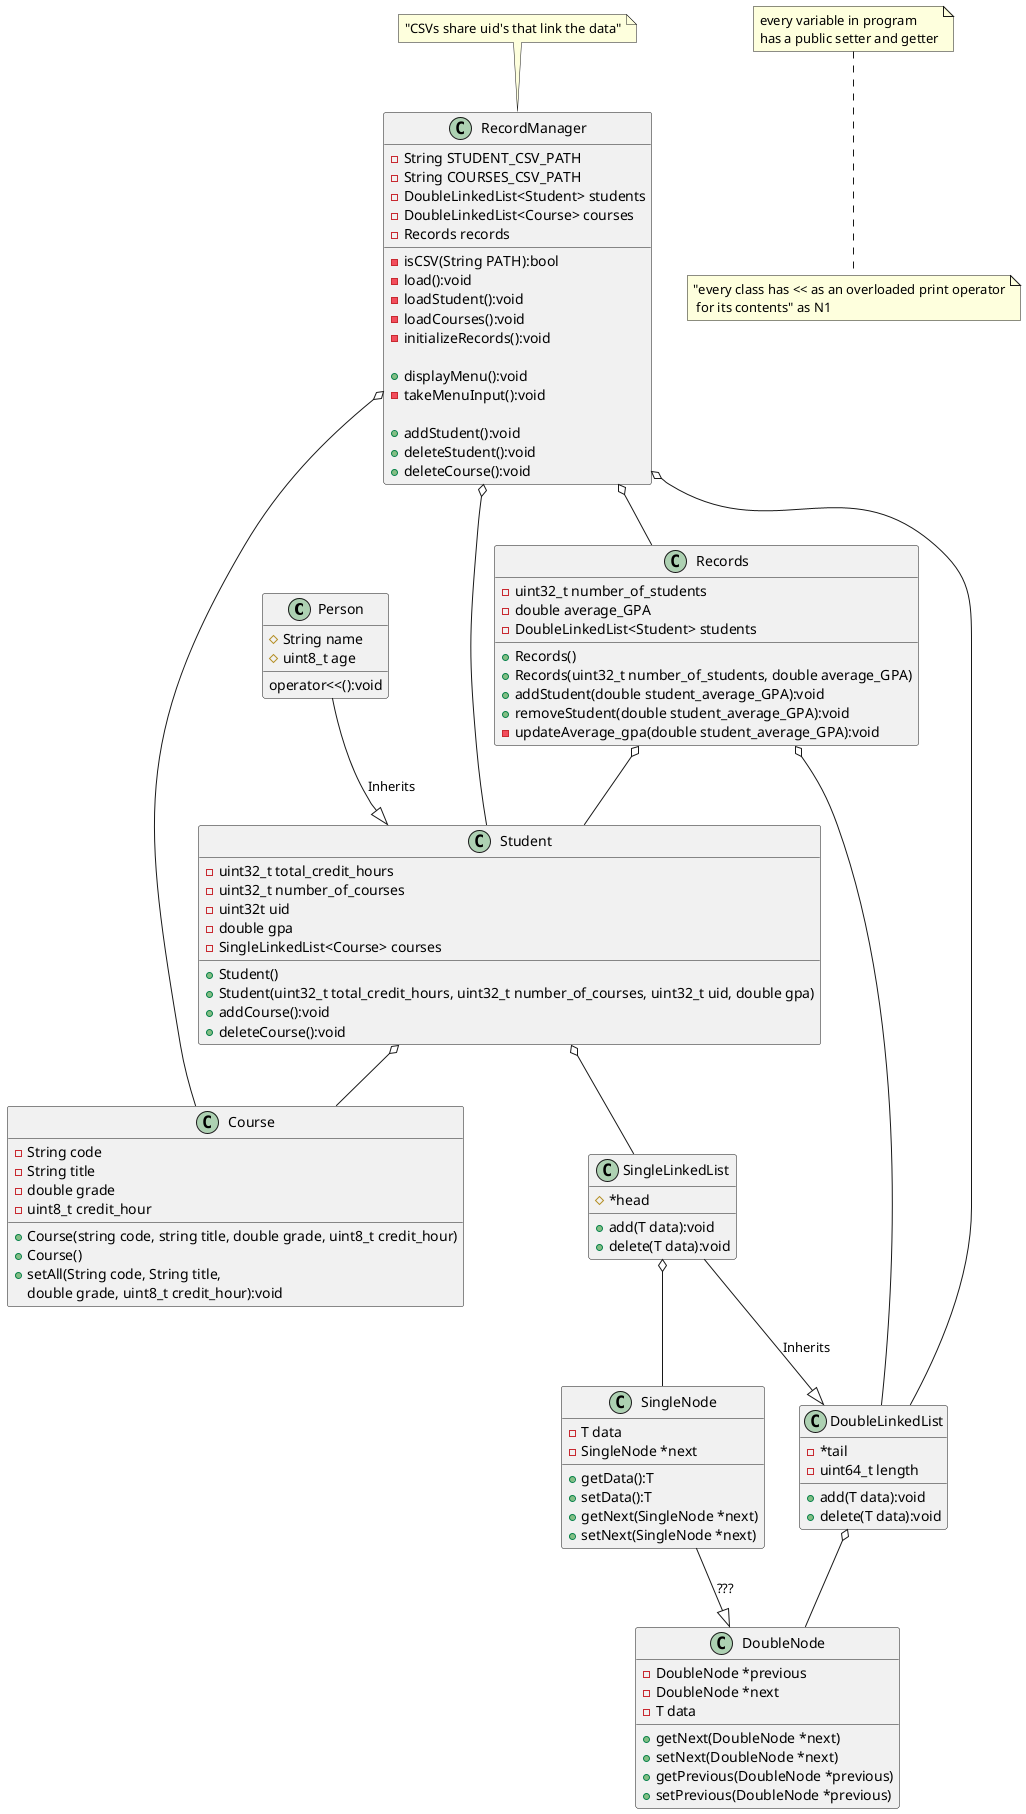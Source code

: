 @startuml

class Person {
    #String name
    #uint8_t age

    operator<<():void
}

class Course {
    -String code
    -String title
    -double grade
    -uint8_t credit_hour

    +Course(string code, string title, double grade, uint8_t credit_hour)
    +Course()
    +setAll(String code, String title,
        double grade, uint8_t credit_hour):void
}
class SingleLinkedList{
    #*head

    +add(T data):void
    +delete(T data):void
}
class DoubleLinkedList{
    -*tail
    -uint64_t length

    +add(T data):void
    +delete(T data):void
}
class SingleNode{
    -T data
    -SingleNode *next

    +getData():T
    +setData():T
    +getNext(SingleNode *next)
    +setNext(SingleNode *next)
}
class DoubleNode{
    -DoubleNode *previous
    -DoubleNode *next
    -T data

    +getNext(DoubleNode *next)
    +setNext(DoubleNode *next)
    +getPrevious(DoubleNode *previous)
    +setPrevious(DoubleNode *previous)
}
class RecordManager{
    -String STUDENT_CSV_PATH
    -String COURSES_CSV_PATH
    -DoubleLinkedList<Student> students
    -DoubleLinkedList<Course> courses
    -Records records

    -isCSV(String PATH):bool
    -load():void
    -loadStudent():void
    -loadCourses():void
    -initializeRecords():void

    +displayMenu():void
    -takeMenuInput():void

    +addStudent():void
    +deleteStudent():void
    +deleteCourse():void
}
class Student{
    -uint32_t total_credit_hours
    -uint32_t number_of_courses
    -uint32t uid
    -double gpa
    -SingleLinkedList<Course> courses

    +Student()
    +Student(uint32_t total_credit_hours, uint32_t number_of_courses, uint32_t uid, double gpa)
    +addCourse():void
    +deleteCourse():void
}
class Records{
    -uint32_t number_of_students
    -double average_GPA
    -DoubleLinkedList<Student> students

    +Records()
    +Records(uint32_t number_of_students, double average_GPA)
    +addStudent(double student_average_GPA):void
    +removeStudent(double student_average_GPA):void
    -updateAverage_gpa(double student_average_GPA):void
}
Person --|> Student : Inherits
Student o-- SingleLinkedList
Records o-- DoubleLinkedList
Student o-- Course
Records o-- Student
RecordManager o-- DoubleLinkedList
RecordManager o-- Records
RecordManager o-- Student
RecordManager o-- Course
SingleLinkedList o-- SingleNode
DoubleLinkedList o-- DoubleNode

SingleLinkedList --|> DoubleLinkedList : Inherits
SingleNode --|> DoubleNode : ???

note "every variable in program\nhas a public setter and getter" as N2
note bottom of N2 : "every class has << as an overloaded print operator\n for its contents" as N1
note top of RecordManager : "CSVs share uid's that link the data"
@enduml


